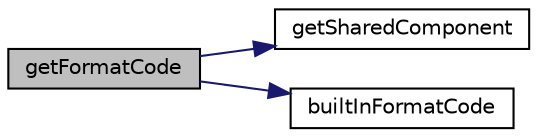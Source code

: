 digraph "getFormatCode"
{
  edge [fontname="Helvetica",fontsize="10",labelfontname="Helvetica",labelfontsize="10"];
  node [fontname="Helvetica",fontsize="10",shape=record];
  rankdir="LR";
  Node26 [label="getFormatCode",height=0.2,width=0.4,color="black", fillcolor="grey75", style="filled", fontcolor="black"];
  Node26 -> Node27 [color="midnightblue",fontsize="10",style="solid",fontname="Helvetica"];
  Node27 [label="getSharedComponent",height=0.2,width=0.4,color="black", fillcolor="white", style="filled",URL="$class_p_h_p_excel___style___number_format.html#a49e6e514d1dce7982e6864942bcb1f5d"];
  Node26 -> Node28 [color="midnightblue",fontsize="10",style="solid",fontname="Helvetica"];
  Node28 [label="builtInFormatCode",height=0.2,width=0.4,color="black", fillcolor="white", style="filled",URL="$class_p_h_p_excel___style___number_format.html#a74f1b490c3c15860dd30d4b8fb2e06b6"];
}
